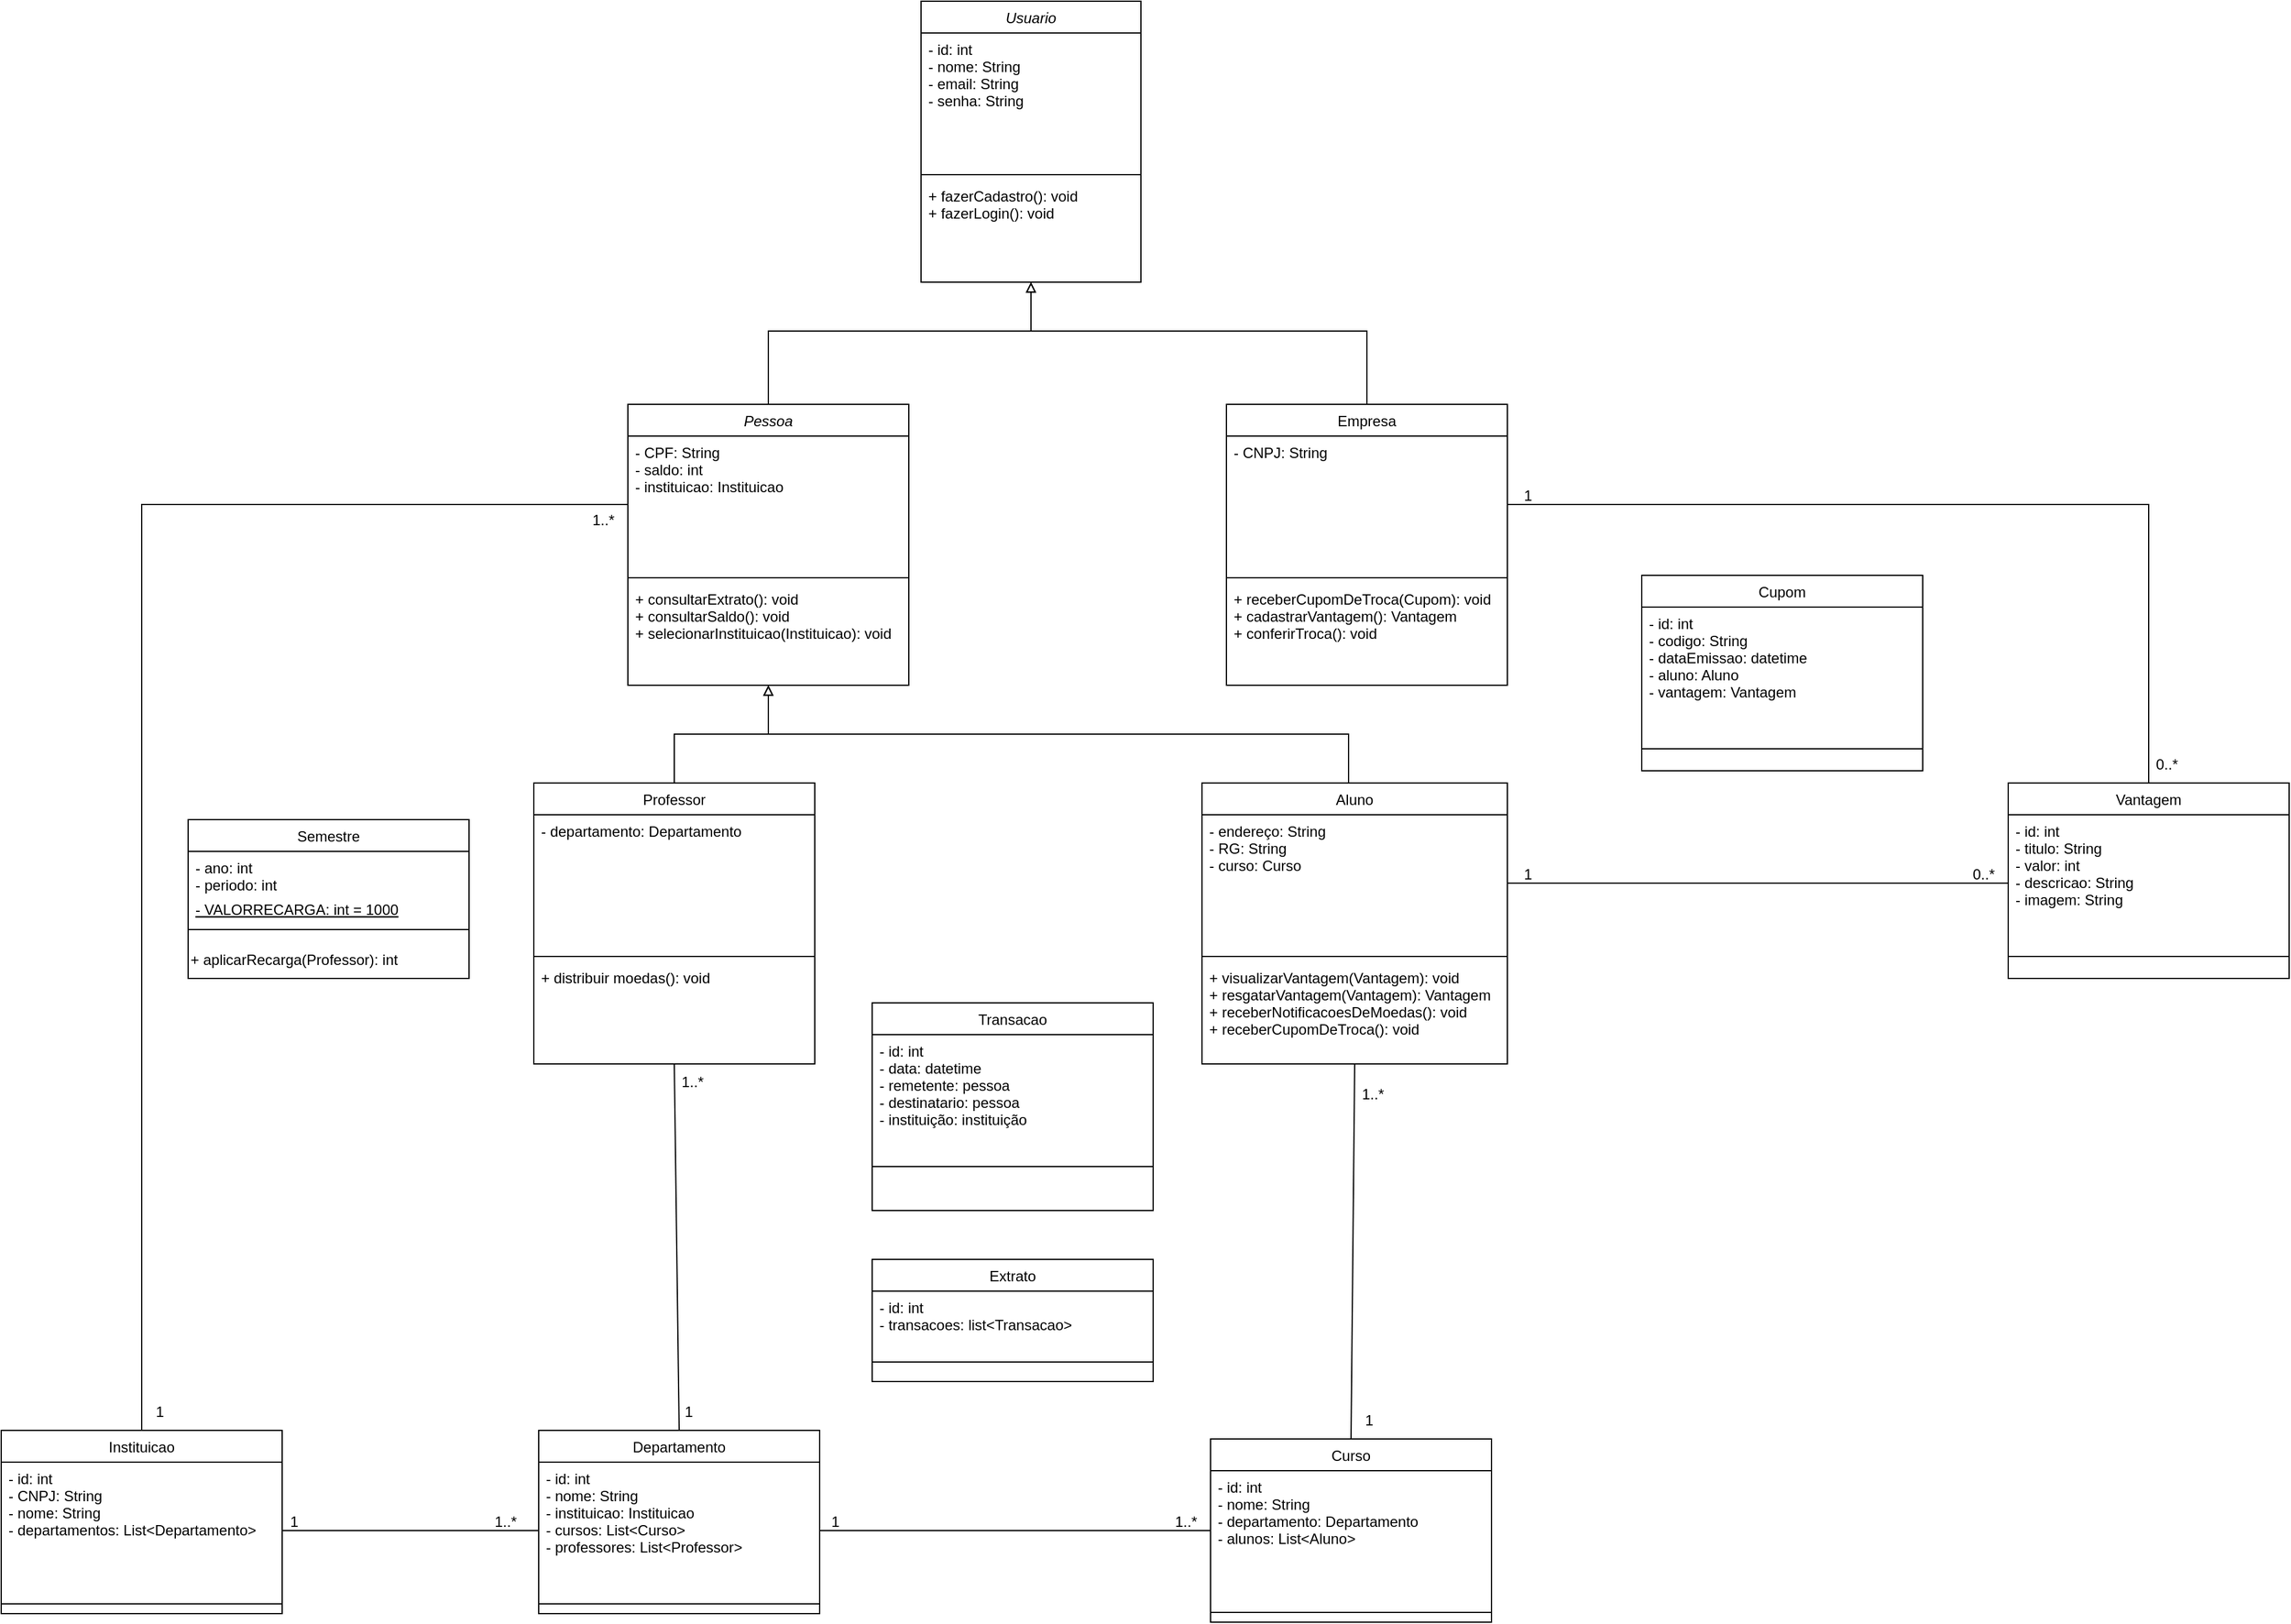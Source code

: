 <mxfile version="27.1.1">
  <diagram id="C5RBs43oDa-KdzZeNtuy" name="Page-1">
    <mxGraphModel grid="1" page="1" gridSize="10" guides="1" tooltips="1" connect="1" arrows="1" fold="1" pageScale="1" pageWidth="827" pageHeight="1169" math="0" shadow="0">
      <root>
        <mxCell id="WIyWlLk6GJQsqaUBKTNV-0" />
        <mxCell id="WIyWlLk6GJQsqaUBKTNV-1" parent="WIyWlLk6GJQsqaUBKTNV-0" />
        <mxCell id="e2R4X1xUS0Lf9VzfEx9x-4" value="Usuario" style="swimlane;fontStyle=2;align=center;verticalAlign=top;childLayout=stackLayout;horizontal=1;startSize=26;horizontalStack=0;resizeParent=1;resizeLast=0;collapsible=1;marginBottom=0;rounded=0;shadow=0;strokeWidth=1;" vertex="1" parent="WIyWlLk6GJQsqaUBKTNV-1">
          <mxGeometry x="360" y="130" width="180" height="230" as="geometry">
            <mxRectangle x="230" y="140" width="160" height="26" as="alternateBounds" />
          </mxGeometry>
        </mxCell>
        <mxCell id="e2R4X1xUS0Lf9VzfEx9x-5" value="- id: int&#xa;- nome: String&#xa;- email: String&#xa;- senha: String" style="text;align=left;verticalAlign=top;spacingLeft=4;spacingRight=4;overflow=hidden;rotatable=0;points=[[0,0.5],[1,0.5]];portConstraint=eastwest;rounded=0;shadow=0;html=0;" vertex="1" parent="e2R4X1xUS0Lf9VzfEx9x-4">
          <mxGeometry y="26" width="180" height="112" as="geometry" />
        </mxCell>
        <mxCell id="e2R4X1xUS0Lf9VzfEx9x-6" value="" style="line;html=1;strokeWidth=1;align=left;verticalAlign=middle;spacingTop=-1;spacingLeft=3;spacingRight=3;rotatable=0;labelPosition=right;points=[];portConstraint=eastwest;" vertex="1" parent="e2R4X1xUS0Lf9VzfEx9x-4">
          <mxGeometry y="138" width="180" height="8" as="geometry" />
        </mxCell>
        <mxCell id="e2R4X1xUS0Lf9VzfEx9x-7" value="+ fazerCadastro(): void&#xa;+ fazerLogin(): void" style="text;align=left;verticalAlign=top;spacingLeft=4;spacingRight=4;overflow=hidden;rotatable=0;points=[[0,0.5],[1,0.5]];portConstraint=eastwest;" vertex="1" parent="e2R4X1xUS0Lf9VzfEx9x-4">
          <mxGeometry y="146" width="180" height="64" as="geometry" />
        </mxCell>
        <mxCell id="4mhZ8pjzUno-x0FI7GwS-8" style="edgeStyle=orthogonalEdgeStyle;rounded=0;orthogonalLoop=1;jettySize=auto;html=1;entryX=0.5;entryY=1;entryDx=0;entryDy=0;endArrow=block;endFill=0;" edge="1" parent="WIyWlLk6GJQsqaUBKTNV-1" source="4mhZ8pjzUno-x0FI7GwS-4" target="e2R4X1xUS0Lf9VzfEx9x-4">
          <mxGeometry relative="1" as="geometry">
            <mxPoint x="510" y="410" as="targetPoint" />
            <Array as="points">
              <mxPoint x="235" y="400" />
              <mxPoint x="450" y="400" />
            </Array>
          </mxGeometry>
        </mxCell>
        <mxCell id="4mhZ8pjzUno-x0FI7GwS-4" value="Pessoa" style="swimlane;fontStyle=2;align=center;verticalAlign=top;childLayout=stackLayout;horizontal=1;startSize=26;horizontalStack=0;resizeParent=1;resizeLast=0;collapsible=1;marginBottom=0;rounded=0;shadow=0;strokeWidth=1;" vertex="1" parent="WIyWlLk6GJQsqaUBKTNV-1">
          <mxGeometry x="120" y="460" width="230" height="230" as="geometry">
            <mxRectangle x="230" y="140" width="160" height="26" as="alternateBounds" />
          </mxGeometry>
        </mxCell>
        <mxCell id="4mhZ8pjzUno-x0FI7GwS-5" value="- CPF: String&#xa;- saldo: int&#xa;- instituicao: Instituicao" style="text;align=left;verticalAlign=top;spacingLeft=4;spacingRight=4;overflow=hidden;rotatable=0;points=[[0,0.5],[1,0.5]];portConstraint=eastwest;rounded=0;shadow=0;html=0;" vertex="1" parent="4mhZ8pjzUno-x0FI7GwS-4">
          <mxGeometry y="26" width="230" height="112" as="geometry" />
        </mxCell>
        <mxCell id="4mhZ8pjzUno-x0FI7GwS-6" value="" style="line;html=1;strokeWidth=1;align=left;verticalAlign=middle;spacingTop=-1;spacingLeft=3;spacingRight=3;rotatable=0;labelPosition=right;points=[];portConstraint=eastwest;" vertex="1" parent="4mhZ8pjzUno-x0FI7GwS-4">
          <mxGeometry y="138" width="230" height="8" as="geometry" />
        </mxCell>
        <mxCell id="4mhZ8pjzUno-x0FI7GwS-7" value="+ consultarExtrato(): void&#xa;+ consultarSaldo(): void&#xa;+ selecionarInstituicao(Instituicao): void" style="text;align=left;verticalAlign=top;spacingLeft=4;spacingRight=4;overflow=hidden;rotatable=0;points=[[0,0.5],[1,0.5]];portConstraint=eastwest;" vertex="1" parent="4mhZ8pjzUno-x0FI7GwS-4">
          <mxGeometry y="146" width="230" height="64" as="geometry" />
        </mxCell>
        <mxCell id="4mhZ8pjzUno-x0FI7GwS-13" style="edgeStyle=orthogonalEdgeStyle;rounded=0;orthogonalLoop=1;jettySize=auto;html=1;endArrow=block;endFill=0;" edge="1" parent="WIyWlLk6GJQsqaUBKTNV-1" source="4mhZ8pjzUno-x0FI7GwS-9">
          <mxGeometry relative="1" as="geometry">
            <mxPoint x="450" y="360" as="targetPoint" />
            <Array as="points">
              <mxPoint x="725" y="400" />
              <mxPoint x="450" y="400" />
            </Array>
          </mxGeometry>
        </mxCell>
        <mxCell id="4mhZ8pjzUno-x0FI7GwS-9" value="Empresa" style="swimlane;fontStyle=0;align=center;verticalAlign=top;childLayout=stackLayout;horizontal=1;startSize=26;horizontalStack=0;resizeParent=1;resizeLast=0;collapsible=1;marginBottom=0;rounded=0;shadow=0;strokeWidth=1;" vertex="1" parent="WIyWlLk6GJQsqaUBKTNV-1">
          <mxGeometry x="610" y="460" width="230" height="230" as="geometry">
            <mxRectangle x="230" y="140" width="160" height="26" as="alternateBounds" />
          </mxGeometry>
        </mxCell>
        <mxCell id="4mhZ8pjzUno-x0FI7GwS-10" value="- CNPJ: String" style="text;align=left;verticalAlign=top;spacingLeft=4;spacingRight=4;overflow=hidden;rotatable=0;points=[[0,0.5],[1,0.5]];portConstraint=eastwest;rounded=0;shadow=0;html=0;" vertex="1" parent="4mhZ8pjzUno-x0FI7GwS-9">
          <mxGeometry y="26" width="230" height="112" as="geometry" />
        </mxCell>
        <mxCell id="4mhZ8pjzUno-x0FI7GwS-11" value="" style="line;html=1;strokeWidth=1;align=left;verticalAlign=middle;spacingTop=-1;spacingLeft=3;spacingRight=3;rotatable=0;labelPosition=right;points=[];portConstraint=eastwest;" vertex="1" parent="4mhZ8pjzUno-x0FI7GwS-9">
          <mxGeometry y="138" width="230" height="8" as="geometry" />
        </mxCell>
        <mxCell id="4mhZ8pjzUno-x0FI7GwS-12" value="+ receberCupomDeTroca(Cupom): void&#xa;+ cadastrarVantagem(): Vantagem&#xa;+ conferirTroca(): void" style="text;align=left;verticalAlign=top;spacingLeft=4;spacingRight=4;overflow=hidden;rotatable=0;points=[[0,0.5],[1,0.5]];portConstraint=eastwest;" vertex="1" parent="4mhZ8pjzUno-x0FI7GwS-9">
          <mxGeometry y="146" width="230" height="64" as="geometry" />
        </mxCell>
        <mxCell id="4mhZ8pjzUno-x0FI7GwS-18" style="edgeStyle=orthogonalEdgeStyle;rounded=0;orthogonalLoop=1;jettySize=auto;html=1;entryX=0.5;entryY=1;entryDx=0;entryDy=0;endArrow=block;endFill=0;" edge="1" parent="WIyWlLk6GJQsqaUBKTNV-1" source="4mhZ8pjzUno-x0FI7GwS-14" target="4mhZ8pjzUno-x0FI7GwS-4">
          <mxGeometry relative="1" as="geometry">
            <Array as="points">
              <mxPoint x="710" y="730" />
              <mxPoint x="235" y="730" />
            </Array>
          </mxGeometry>
        </mxCell>
        <mxCell id="4mhZ8pjzUno-x0FI7GwS-14" value="Aluno" style="swimlane;fontStyle=0;align=center;verticalAlign=top;childLayout=stackLayout;horizontal=1;startSize=26;horizontalStack=0;resizeParent=1;resizeLast=0;collapsible=1;marginBottom=0;rounded=0;shadow=0;strokeWidth=1;" vertex="1" parent="WIyWlLk6GJQsqaUBKTNV-1">
          <mxGeometry x="590" y="770" width="250" height="230" as="geometry">
            <mxRectangle x="230" y="140" width="160" height="26" as="alternateBounds" />
          </mxGeometry>
        </mxCell>
        <mxCell id="4mhZ8pjzUno-x0FI7GwS-15" value="- endereço: String&#xa;- RG: String&#xa;- curso: Curso" style="text;align=left;verticalAlign=top;spacingLeft=4;spacingRight=4;overflow=hidden;rotatable=0;points=[[0,0.5],[1,0.5]];portConstraint=eastwest;rounded=0;shadow=0;html=0;" vertex="1" parent="4mhZ8pjzUno-x0FI7GwS-14">
          <mxGeometry y="26" width="250" height="112" as="geometry" />
        </mxCell>
        <mxCell id="4mhZ8pjzUno-x0FI7GwS-16" value="" style="line;html=1;strokeWidth=1;align=left;verticalAlign=middle;spacingTop=-1;spacingLeft=3;spacingRight=3;rotatable=0;labelPosition=right;points=[];portConstraint=eastwest;" vertex="1" parent="4mhZ8pjzUno-x0FI7GwS-14">
          <mxGeometry y="138" width="250" height="8" as="geometry" />
        </mxCell>
        <mxCell id="4mhZ8pjzUno-x0FI7GwS-17" value="+ visualizarVantagem(Vantagem): void&#xa;+ resgatarVantagem(Vantagem): Vantagem&#xa;+ receberNotificacoesDeMoedas(): void&#xa;+ receberCupomDeTroca(): void" style="text;align=left;verticalAlign=top;spacingLeft=4;spacingRight=4;overflow=hidden;rotatable=0;points=[[0,0.5],[1,0.5]];portConstraint=eastwest;" vertex="1" parent="4mhZ8pjzUno-x0FI7GwS-14">
          <mxGeometry y="146" width="250" height="64" as="geometry" />
        </mxCell>
        <mxCell id="4mhZ8pjzUno-x0FI7GwS-24" style="edgeStyle=orthogonalEdgeStyle;rounded=0;orthogonalLoop=1;jettySize=auto;html=1;entryX=0.5;entryY=1;entryDx=0;entryDy=0;endArrow=block;endFill=0;" edge="1" parent="WIyWlLk6GJQsqaUBKTNV-1" source="4mhZ8pjzUno-x0FI7GwS-19" target="4mhZ8pjzUno-x0FI7GwS-4">
          <mxGeometry relative="1" as="geometry" />
        </mxCell>
        <mxCell id="4mhZ8pjzUno-x0FI7GwS-19" value="Professor" style="swimlane;fontStyle=0;align=center;verticalAlign=top;childLayout=stackLayout;horizontal=1;startSize=26;horizontalStack=0;resizeParent=1;resizeLast=0;collapsible=1;marginBottom=0;rounded=0;shadow=0;strokeWidth=1;" vertex="1" parent="WIyWlLk6GJQsqaUBKTNV-1">
          <mxGeometry x="43" y="770" width="230" height="230" as="geometry">
            <mxRectangle x="230" y="140" width="160" height="26" as="alternateBounds" />
          </mxGeometry>
        </mxCell>
        <mxCell id="4mhZ8pjzUno-x0FI7GwS-20" value="- departamento: Departamento" style="text;align=left;verticalAlign=top;spacingLeft=4;spacingRight=4;overflow=hidden;rotatable=0;points=[[0,0.5],[1,0.5]];portConstraint=eastwest;rounded=0;shadow=0;html=0;" vertex="1" parent="4mhZ8pjzUno-x0FI7GwS-19">
          <mxGeometry y="26" width="230" height="112" as="geometry" />
        </mxCell>
        <mxCell id="4mhZ8pjzUno-x0FI7GwS-21" value="" style="line;html=1;strokeWidth=1;align=left;verticalAlign=middle;spacingTop=-1;spacingLeft=3;spacingRight=3;rotatable=0;labelPosition=right;points=[];portConstraint=eastwest;" vertex="1" parent="4mhZ8pjzUno-x0FI7GwS-19">
          <mxGeometry y="138" width="230" height="8" as="geometry" />
        </mxCell>
        <mxCell id="4mhZ8pjzUno-x0FI7GwS-22" value="+ distribuir moedas(): void" style="text;align=left;verticalAlign=top;spacingLeft=4;spacingRight=4;overflow=hidden;rotatable=0;points=[[0,0.5],[1,0.5]];portConstraint=eastwest;" vertex="1" parent="4mhZ8pjzUno-x0FI7GwS-19">
          <mxGeometry y="146" width="230" height="64" as="geometry" />
        </mxCell>
        <mxCell id="4mhZ8pjzUno-x0FI7GwS-48" style="edgeStyle=orthogonalEdgeStyle;rounded=0;orthogonalLoop=1;jettySize=auto;html=1;endArrow=none;startFill=0;" edge="1" parent="WIyWlLk6GJQsqaUBKTNV-1" source="4mhZ8pjzUno-x0FI7GwS-26" target="4mhZ8pjzUno-x0FI7GwS-5">
          <mxGeometry relative="1" as="geometry" />
        </mxCell>
        <mxCell id="4mhZ8pjzUno-x0FI7GwS-26" value="Instituicao" style="swimlane;fontStyle=0;align=center;verticalAlign=top;childLayout=stackLayout;horizontal=1;startSize=26;horizontalStack=0;resizeParent=1;resizeLast=0;collapsible=1;marginBottom=0;rounded=0;shadow=0;strokeWidth=1;" vertex="1" parent="WIyWlLk6GJQsqaUBKTNV-1">
          <mxGeometry x="-393" y="1300" width="230" height="150" as="geometry">
            <mxRectangle x="230" y="140" width="160" height="26" as="alternateBounds" />
          </mxGeometry>
        </mxCell>
        <mxCell id="4mhZ8pjzUno-x0FI7GwS-27" value="- id: int&#xa;- CNPJ: String&#xa;- nome: String&#xa;- departamentos: List&lt;Departamento&gt;" style="text;align=left;verticalAlign=top;spacingLeft=4;spacingRight=4;overflow=hidden;rotatable=0;points=[[0,0.5],[1,0.5]];portConstraint=eastwest;rounded=0;shadow=0;html=0;" vertex="1" parent="4mhZ8pjzUno-x0FI7GwS-26">
          <mxGeometry y="26" width="230" height="112" as="geometry" />
        </mxCell>
        <mxCell id="4mhZ8pjzUno-x0FI7GwS-28" value="" style="line;html=1;strokeWidth=1;align=left;verticalAlign=middle;spacingTop=-1;spacingLeft=3;spacingRight=3;rotatable=0;labelPosition=right;points=[];portConstraint=eastwest;" vertex="1" parent="4mhZ8pjzUno-x0FI7GwS-26">
          <mxGeometry y="138" width="230" height="8" as="geometry" />
        </mxCell>
        <mxCell id="4mhZ8pjzUno-x0FI7GwS-30" value="Departamento" style="swimlane;fontStyle=0;align=center;verticalAlign=top;childLayout=stackLayout;horizontal=1;startSize=26;horizontalStack=0;resizeParent=1;resizeLast=0;collapsible=1;marginBottom=0;rounded=0;shadow=0;strokeWidth=1;" vertex="1" parent="WIyWlLk6GJQsqaUBKTNV-1">
          <mxGeometry x="47" y="1300" width="230" height="150" as="geometry">
            <mxRectangle x="230" y="140" width="160" height="26" as="alternateBounds" />
          </mxGeometry>
        </mxCell>
        <mxCell id="4mhZ8pjzUno-x0FI7GwS-31" value="- id: int&#xa;- nome: String&#xa;- instituicao: Instituicao&#xa;- cursos: List&lt;Curso&gt;&#xa;- professores: List&lt;Professor&gt;" style="text;align=left;verticalAlign=top;spacingLeft=4;spacingRight=4;overflow=hidden;rotatable=0;points=[[0,0.5],[1,0.5]];portConstraint=eastwest;rounded=0;shadow=0;html=0;" vertex="1" parent="4mhZ8pjzUno-x0FI7GwS-30">
          <mxGeometry y="26" width="230" height="112" as="geometry" />
        </mxCell>
        <mxCell id="4mhZ8pjzUno-x0FI7GwS-32" value="" style="line;html=1;strokeWidth=1;align=left;verticalAlign=middle;spacingTop=-1;spacingLeft=3;spacingRight=3;rotatable=0;labelPosition=right;points=[];portConstraint=eastwest;" vertex="1" parent="4mhZ8pjzUno-x0FI7GwS-30">
          <mxGeometry y="138" width="230" height="8" as="geometry" />
        </mxCell>
        <mxCell id="4mhZ8pjzUno-x0FI7GwS-33" value="Curso" style="swimlane;fontStyle=0;align=center;verticalAlign=top;childLayout=stackLayout;horizontal=1;startSize=26;horizontalStack=0;resizeParent=1;resizeLast=0;collapsible=1;marginBottom=0;rounded=0;shadow=0;strokeWidth=1;" vertex="1" parent="WIyWlLk6GJQsqaUBKTNV-1">
          <mxGeometry x="597" y="1307" width="230" height="150" as="geometry">
            <mxRectangle x="230" y="140" width="160" height="26" as="alternateBounds" />
          </mxGeometry>
        </mxCell>
        <mxCell id="4mhZ8pjzUno-x0FI7GwS-34" value="- id: int&#xa;- nome: String&#xa;- departamento: Departamento&#xa;- alunos: List&lt;Aluno&gt;" style="text;align=left;verticalAlign=top;spacingLeft=4;spacingRight=4;overflow=hidden;rotatable=0;points=[[0,0.5],[1,0.5]];portConstraint=eastwest;rounded=0;shadow=0;html=0;" vertex="1" parent="4mhZ8pjzUno-x0FI7GwS-33">
          <mxGeometry y="26" width="230" height="112" as="geometry" />
        </mxCell>
        <mxCell id="4mhZ8pjzUno-x0FI7GwS-35" value="" style="line;html=1;strokeWidth=1;align=left;verticalAlign=middle;spacingTop=-1;spacingLeft=3;spacingRight=3;rotatable=0;labelPosition=right;points=[];portConstraint=eastwest;" vertex="1" parent="4mhZ8pjzUno-x0FI7GwS-33">
          <mxGeometry y="138" width="230" height="8" as="geometry" />
        </mxCell>
        <mxCell id="4mhZ8pjzUno-x0FI7GwS-36" value="" style="endArrow=none;html=1;rounded=0;" edge="1" parent="WIyWlLk6GJQsqaUBKTNV-1" source="4mhZ8pjzUno-x0FI7GwS-31" target="4mhZ8pjzUno-x0FI7GwS-27">
          <mxGeometry width="50" height="50" relative="1" as="geometry">
            <mxPoint x="377" y="1500" as="sourcePoint" />
            <mxPoint x="427" y="1450" as="targetPoint" />
          </mxGeometry>
        </mxCell>
        <mxCell id="4mhZ8pjzUno-x0FI7GwS-40" value="" style="endArrow=none;html=1;rounded=0;" edge="1" parent="WIyWlLk6GJQsqaUBKTNV-1" source="4mhZ8pjzUno-x0FI7GwS-33" target="4mhZ8pjzUno-x0FI7GwS-31">
          <mxGeometry width="50" height="50" relative="1" as="geometry">
            <mxPoint x="307" y="1550" as="sourcePoint" />
            <mxPoint x="357" y="1500" as="targetPoint" />
          </mxGeometry>
        </mxCell>
        <mxCell id="4mhZ8pjzUno-x0FI7GwS-47" value="" style="endArrow=none;html=1;rounded=0;entryX=0.5;entryY=1;entryDx=0;entryDy=0;exitX=0.5;exitY=0;exitDx=0;exitDy=0;" edge="1" parent="WIyWlLk6GJQsqaUBKTNV-1" source="4mhZ8pjzUno-x0FI7GwS-30" target="4mhZ8pjzUno-x0FI7GwS-19">
          <mxGeometry width="50" height="50" relative="1" as="geometry">
            <mxPoint x="343" y="1010" as="sourcePoint" />
            <mxPoint x="393" y="960" as="targetPoint" />
          </mxGeometry>
        </mxCell>
        <mxCell id="4mhZ8pjzUno-x0FI7GwS-49" value="1" style="text;html=1;align=center;verticalAlign=middle;whiteSpace=wrap;rounded=0;" vertex="1" parent="WIyWlLk6GJQsqaUBKTNV-1">
          <mxGeometry x="-293" y="1270" width="60" height="30" as="geometry" />
        </mxCell>
        <mxCell id="4mhZ8pjzUno-x0FI7GwS-50" value="1..*" style="text;html=1;align=center;verticalAlign=middle;whiteSpace=wrap;rounded=0;" vertex="1" parent="WIyWlLk6GJQsqaUBKTNV-1">
          <mxGeometry x="70" y="540" width="60" height="30" as="geometry" />
        </mxCell>
        <mxCell id="4mhZ8pjzUno-x0FI7GwS-51" value="1" style="text;html=1;align=center;verticalAlign=middle;whiteSpace=wrap;rounded=0;" vertex="1" parent="WIyWlLk6GJQsqaUBKTNV-1">
          <mxGeometry x="140" y="1270" width="60" height="30" as="geometry" />
        </mxCell>
        <mxCell id="4mhZ8pjzUno-x0FI7GwS-52" value="1..*" style="text;html=1;align=center;verticalAlign=middle;whiteSpace=wrap;rounded=0;" vertex="1" parent="WIyWlLk6GJQsqaUBKTNV-1">
          <mxGeometry x="143" y="1000" width="60" height="30" as="geometry" />
        </mxCell>
        <mxCell id="4mhZ8pjzUno-x0FI7GwS-53" value="1" style="text;html=1;align=center;verticalAlign=middle;whiteSpace=wrap;rounded=0;" vertex="1" parent="WIyWlLk6GJQsqaUBKTNV-1">
          <mxGeometry x="-183" y="1360" width="60" height="30" as="geometry" />
        </mxCell>
        <mxCell id="4mhZ8pjzUno-x0FI7GwS-54" value="1..*" style="text;html=1;align=center;verticalAlign=middle;whiteSpace=wrap;rounded=0;" vertex="1" parent="WIyWlLk6GJQsqaUBKTNV-1">
          <mxGeometry x="-10" y="1360" width="60" height="30" as="geometry" />
        </mxCell>
        <mxCell id="4mhZ8pjzUno-x0FI7GwS-55" value="1" style="text;html=1;align=center;verticalAlign=middle;whiteSpace=wrap;rounded=0;" vertex="1" parent="WIyWlLk6GJQsqaUBKTNV-1">
          <mxGeometry x="260" y="1360" width="60" height="30" as="geometry" />
        </mxCell>
        <mxCell id="4mhZ8pjzUno-x0FI7GwS-56" value="1..*" style="text;html=1;align=center;verticalAlign=middle;whiteSpace=wrap;rounded=0;" vertex="1" parent="WIyWlLk6GJQsqaUBKTNV-1">
          <mxGeometry x="547" y="1360" width="60" height="30" as="geometry" />
        </mxCell>
        <mxCell id="4mhZ8pjzUno-x0FI7GwS-57" value="" style="endArrow=none;html=1;rounded=0;entryX=0.5;entryY=1;entryDx=0;entryDy=0;exitX=0.5;exitY=0;exitDx=0;exitDy=0;" edge="1" parent="WIyWlLk6GJQsqaUBKTNV-1" source="4mhZ8pjzUno-x0FI7GwS-33" target="4mhZ8pjzUno-x0FI7GwS-14">
          <mxGeometry width="50" height="50" relative="1" as="geometry">
            <mxPoint x="250" y="990" as="sourcePoint" />
            <mxPoint x="300" y="940" as="targetPoint" />
          </mxGeometry>
        </mxCell>
        <mxCell id="4mhZ8pjzUno-x0FI7GwS-58" value="1..*" style="text;html=1;align=center;verticalAlign=middle;whiteSpace=wrap;rounded=0;" vertex="1" parent="WIyWlLk6GJQsqaUBKTNV-1">
          <mxGeometry x="700" y="1010" width="60" height="30" as="geometry" />
        </mxCell>
        <mxCell id="4mhZ8pjzUno-x0FI7GwS-59" value="1" style="text;html=1;align=center;verticalAlign=middle;whiteSpace=wrap;rounded=0;" vertex="1" parent="WIyWlLk6GJQsqaUBKTNV-1">
          <mxGeometry x="697" y="1277" width="60" height="30" as="geometry" />
        </mxCell>
        <mxCell id="4mhZ8pjzUno-x0FI7GwS-72" style="edgeStyle=orthogonalEdgeStyle;rounded=0;orthogonalLoop=1;jettySize=auto;html=1;endArrow=none;startFill=0;" edge="1" parent="WIyWlLk6GJQsqaUBKTNV-1" source="4mhZ8pjzUno-x0FI7GwS-60" target="4mhZ8pjzUno-x0FI7GwS-10">
          <mxGeometry relative="1" as="geometry" />
        </mxCell>
        <mxCell id="4mhZ8pjzUno-x0FI7GwS-60" value="Vantagem" style="swimlane;fontStyle=0;align=center;verticalAlign=top;childLayout=stackLayout;horizontal=1;startSize=26;horizontalStack=0;resizeParent=1;resizeLast=0;collapsible=1;marginBottom=0;rounded=0;shadow=0;strokeWidth=1;" vertex="1" parent="WIyWlLk6GJQsqaUBKTNV-1">
          <mxGeometry x="1250" y="770" width="230" height="160" as="geometry">
            <mxRectangle x="230" y="140" width="160" height="26" as="alternateBounds" />
          </mxGeometry>
        </mxCell>
        <mxCell id="4mhZ8pjzUno-x0FI7GwS-61" value="- id: int&#xa;- titulo: String&#xa;- valor: int&#xa;- descricao: String&#xa;- imagem: String" style="text;align=left;verticalAlign=top;spacingLeft=4;spacingRight=4;overflow=hidden;rotatable=0;points=[[0,0.5],[1,0.5]];portConstraint=eastwest;rounded=0;shadow=0;html=0;" vertex="1" parent="4mhZ8pjzUno-x0FI7GwS-60">
          <mxGeometry y="26" width="230" height="112" as="geometry" />
        </mxCell>
        <mxCell id="4mhZ8pjzUno-x0FI7GwS-62" value="" style="line;html=1;strokeWidth=1;align=left;verticalAlign=middle;spacingTop=-1;spacingLeft=3;spacingRight=3;rotatable=0;labelPosition=right;points=[];portConstraint=eastwest;" vertex="1" parent="4mhZ8pjzUno-x0FI7GwS-60">
          <mxGeometry y="138" width="230" height="8" as="geometry" />
        </mxCell>
        <mxCell id="4mhZ8pjzUno-x0FI7GwS-64" value="Semestre" style="swimlane;fontStyle=0;align=center;verticalAlign=top;childLayout=stackLayout;horizontal=1;startSize=26;horizontalStack=0;resizeParent=1;resizeLast=0;collapsible=1;marginBottom=0;rounded=0;shadow=0;strokeWidth=1;" vertex="1" parent="WIyWlLk6GJQsqaUBKTNV-1">
          <mxGeometry x="-240" y="800" width="230" height="130" as="geometry">
            <mxRectangle x="230" y="140" width="160" height="26" as="alternateBounds" />
          </mxGeometry>
        </mxCell>
        <mxCell id="4mhZ8pjzUno-x0FI7GwS-65" value="- ano: int&#xa;- periodo: int&#xa;" style="text;align=left;verticalAlign=top;spacingLeft=4;spacingRight=4;overflow=hidden;rotatable=0;points=[[0,0.5],[1,0.5]];portConstraint=eastwest;rounded=0;shadow=0;html=0;" vertex="1" parent="4mhZ8pjzUno-x0FI7GwS-64">
          <mxGeometry y="26" width="230" height="34" as="geometry" />
        </mxCell>
        <mxCell id="4mhZ8pjzUno-x0FI7GwS-67" value="- VALORRECARGA: int = 1000" style="text;align=left;verticalAlign=top;spacingLeft=4;spacingRight=4;overflow=hidden;rotatable=0;points=[[0,0.5],[1,0.5]];portConstraint=eastwest;rounded=0;shadow=0;html=0;fontStyle=4" vertex="1" parent="4mhZ8pjzUno-x0FI7GwS-64">
          <mxGeometry y="60" width="230" height="20" as="geometry" />
        </mxCell>
        <mxCell id="4mhZ8pjzUno-x0FI7GwS-66" value="" style="line;html=1;strokeWidth=1;align=left;verticalAlign=middle;spacingTop=-1;spacingLeft=3;spacingRight=3;rotatable=0;labelPosition=right;points=[];portConstraint=eastwest;" vertex="1" parent="4mhZ8pjzUno-x0FI7GwS-64">
          <mxGeometry y="80" width="230" height="20" as="geometry" />
        </mxCell>
        <mxCell id="4mhZ8pjzUno-x0FI7GwS-68" value="+ aplicarRecarga(Professor): int" style="text;html=1;align=left;verticalAlign=middle;resizable=0;points=[];autosize=1;strokeColor=none;fillColor=none;" vertex="1" parent="4mhZ8pjzUno-x0FI7GwS-64">
          <mxGeometry y="100" width="230" height="30" as="geometry" />
        </mxCell>
        <mxCell id="4mhZ8pjzUno-x0FI7GwS-69" value="" style="endArrow=none;html=1;rounded=0;exitX=1;exitY=0.5;exitDx=0;exitDy=0;" edge="1" parent="WIyWlLk6GJQsqaUBKTNV-1" source="4mhZ8pjzUno-x0FI7GwS-15" target="4mhZ8pjzUno-x0FI7GwS-61">
          <mxGeometry width="50" height="50" relative="1" as="geometry">
            <mxPoint x="920" y="930" as="sourcePoint" />
            <mxPoint x="830" y="840" as="targetPoint" />
          </mxGeometry>
        </mxCell>
        <mxCell id="4mhZ8pjzUno-x0FI7GwS-70" value="0..*" style="text;html=1;align=center;verticalAlign=middle;whiteSpace=wrap;rounded=0;" vertex="1" parent="WIyWlLk6GJQsqaUBKTNV-1">
          <mxGeometry x="1200" y="830" width="60" height="30" as="geometry" />
        </mxCell>
        <mxCell id="4mhZ8pjzUno-x0FI7GwS-71" value="1" style="text;html=1;align=center;verticalAlign=middle;whiteSpace=wrap;rounded=0;" vertex="1" parent="WIyWlLk6GJQsqaUBKTNV-1">
          <mxGeometry x="827" y="830" width="60" height="30" as="geometry" />
        </mxCell>
        <mxCell id="4mhZ8pjzUno-x0FI7GwS-74" value="0..*" style="text;html=1;align=center;verticalAlign=middle;whiteSpace=wrap;rounded=0;" vertex="1" parent="WIyWlLk6GJQsqaUBKTNV-1">
          <mxGeometry x="1350" y="740" width="60" height="30" as="geometry" />
        </mxCell>
        <mxCell id="4mhZ8pjzUno-x0FI7GwS-75" value="1" style="text;html=1;align=center;verticalAlign=middle;whiteSpace=wrap;rounded=0;" vertex="1" parent="WIyWlLk6GJQsqaUBKTNV-1">
          <mxGeometry x="827" y="520" width="60" height="30" as="geometry" />
        </mxCell>
        <mxCell id="4mhZ8pjzUno-x0FI7GwS-77" value="Transacao" style="swimlane;fontStyle=0;align=center;verticalAlign=top;childLayout=stackLayout;horizontal=1;startSize=26;horizontalStack=0;resizeParent=1;resizeLast=0;collapsible=1;marginBottom=0;rounded=0;shadow=0;strokeWidth=1;" vertex="1" parent="WIyWlLk6GJQsqaUBKTNV-1">
          <mxGeometry x="320" y="950" width="230" height="170" as="geometry">
            <mxRectangle x="230" y="140" width="160" height="26" as="alternateBounds" />
          </mxGeometry>
        </mxCell>
        <mxCell id="4mhZ8pjzUno-x0FI7GwS-78" value="- id: int&#xa;- data: datetime&#xa;- remetente: pessoa&#xa;- destinatario: pessoa&#xa;- instituição: instituição" style="text;align=left;verticalAlign=top;spacingLeft=4;spacingRight=4;overflow=hidden;rotatable=0;points=[[0,0.5],[1,0.5]];portConstraint=eastwest;rounded=0;shadow=0;html=0;" vertex="1" parent="4mhZ8pjzUno-x0FI7GwS-77">
          <mxGeometry y="26" width="230" height="104" as="geometry" />
        </mxCell>
        <mxCell id="4mhZ8pjzUno-x0FI7GwS-79" value="" style="line;html=1;strokeWidth=1;align=left;verticalAlign=middle;spacingTop=-1;spacingLeft=3;spacingRight=3;rotatable=0;labelPosition=right;points=[];portConstraint=eastwest;" vertex="1" parent="4mhZ8pjzUno-x0FI7GwS-77">
          <mxGeometry y="130" width="230" height="8" as="geometry" />
        </mxCell>
        <mxCell id="4mhZ8pjzUno-x0FI7GwS-84" value="Extrato" style="swimlane;fontStyle=0;align=center;verticalAlign=top;childLayout=stackLayout;horizontal=1;startSize=26;horizontalStack=0;resizeParent=1;resizeLast=0;collapsible=1;marginBottom=0;rounded=0;shadow=0;strokeWidth=1;" vertex="1" parent="WIyWlLk6GJQsqaUBKTNV-1">
          <mxGeometry x="320" y="1160" width="230" height="100" as="geometry">
            <mxRectangle x="230" y="140" width="160" height="26" as="alternateBounds" />
          </mxGeometry>
        </mxCell>
        <mxCell id="4mhZ8pjzUno-x0FI7GwS-85" value="- id: int&#xa;- transacoes: list&lt;Transacao&gt;" style="text;align=left;verticalAlign=top;spacingLeft=4;spacingRight=4;overflow=hidden;rotatable=0;points=[[0,0.5],[1,0.5]];portConstraint=eastwest;rounded=0;shadow=0;html=0;" vertex="1" parent="4mhZ8pjzUno-x0FI7GwS-84">
          <mxGeometry y="26" width="230" height="54" as="geometry" />
        </mxCell>
        <mxCell id="4mhZ8pjzUno-x0FI7GwS-86" value="" style="line;html=1;strokeWidth=1;align=left;verticalAlign=middle;spacingTop=-1;spacingLeft=3;spacingRight=3;rotatable=0;labelPosition=right;points=[];portConstraint=eastwest;" vertex="1" parent="4mhZ8pjzUno-x0FI7GwS-84">
          <mxGeometry y="80" width="230" height="8" as="geometry" />
        </mxCell>
        <mxCell id="4mhZ8pjzUno-x0FI7GwS-87" value="Cupom" style="swimlane;fontStyle=0;align=center;verticalAlign=top;childLayout=stackLayout;horizontal=1;startSize=26;horizontalStack=0;resizeParent=1;resizeLast=0;collapsible=1;marginBottom=0;rounded=0;shadow=0;strokeWidth=1;" vertex="1" parent="WIyWlLk6GJQsqaUBKTNV-1">
          <mxGeometry x="950" y="600" width="230" height="160" as="geometry">
            <mxRectangle x="230" y="140" width="160" height="26" as="alternateBounds" />
          </mxGeometry>
        </mxCell>
        <mxCell id="4mhZ8pjzUno-x0FI7GwS-88" value="- id: int&#xa;- codigo: String&#xa;- dataEmissao: datetime&#xa;- aluno: Aluno&#xa;- vantagem: Vantagem" style="text;align=left;verticalAlign=top;spacingLeft=4;spacingRight=4;overflow=hidden;rotatable=0;points=[[0,0.5],[1,0.5]];portConstraint=eastwest;rounded=0;shadow=0;html=0;" vertex="1" parent="4mhZ8pjzUno-x0FI7GwS-87">
          <mxGeometry y="26" width="230" height="112" as="geometry" />
        </mxCell>
        <mxCell id="4mhZ8pjzUno-x0FI7GwS-89" value="" style="line;html=1;strokeWidth=1;align=left;verticalAlign=middle;spacingTop=-1;spacingLeft=3;spacingRight=3;rotatable=0;labelPosition=right;points=[];portConstraint=eastwest;" vertex="1" parent="4mhZ8pjzUno-x0FI7GwS-87">
          <mxGeometry y="138" width="230" height="8" as="geometry" />
        </mxCell>
      </root>
    </mxGraphModel>
  </diagram>
</mxfile>
